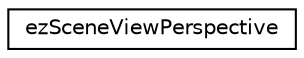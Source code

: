 digraph "Graphical Class Hierarchy"
{
 // LATEX_PDF_SIZE
  edge [fontname="Helvetica",fontsize="10",labelfontname="Helvetica",labelfontsize="10"];
  node [fontname="Helvetica",fontsize="10",shape=record];
  rankdir="LR";
  Node0 [label="ezSceneViewPerspective",height=0.2,width=0.4,color="black", fillcolor="white", style="filled",URL="$de/d4a/structez_scene_view_perspective.htm",tooltip=" "];
}
